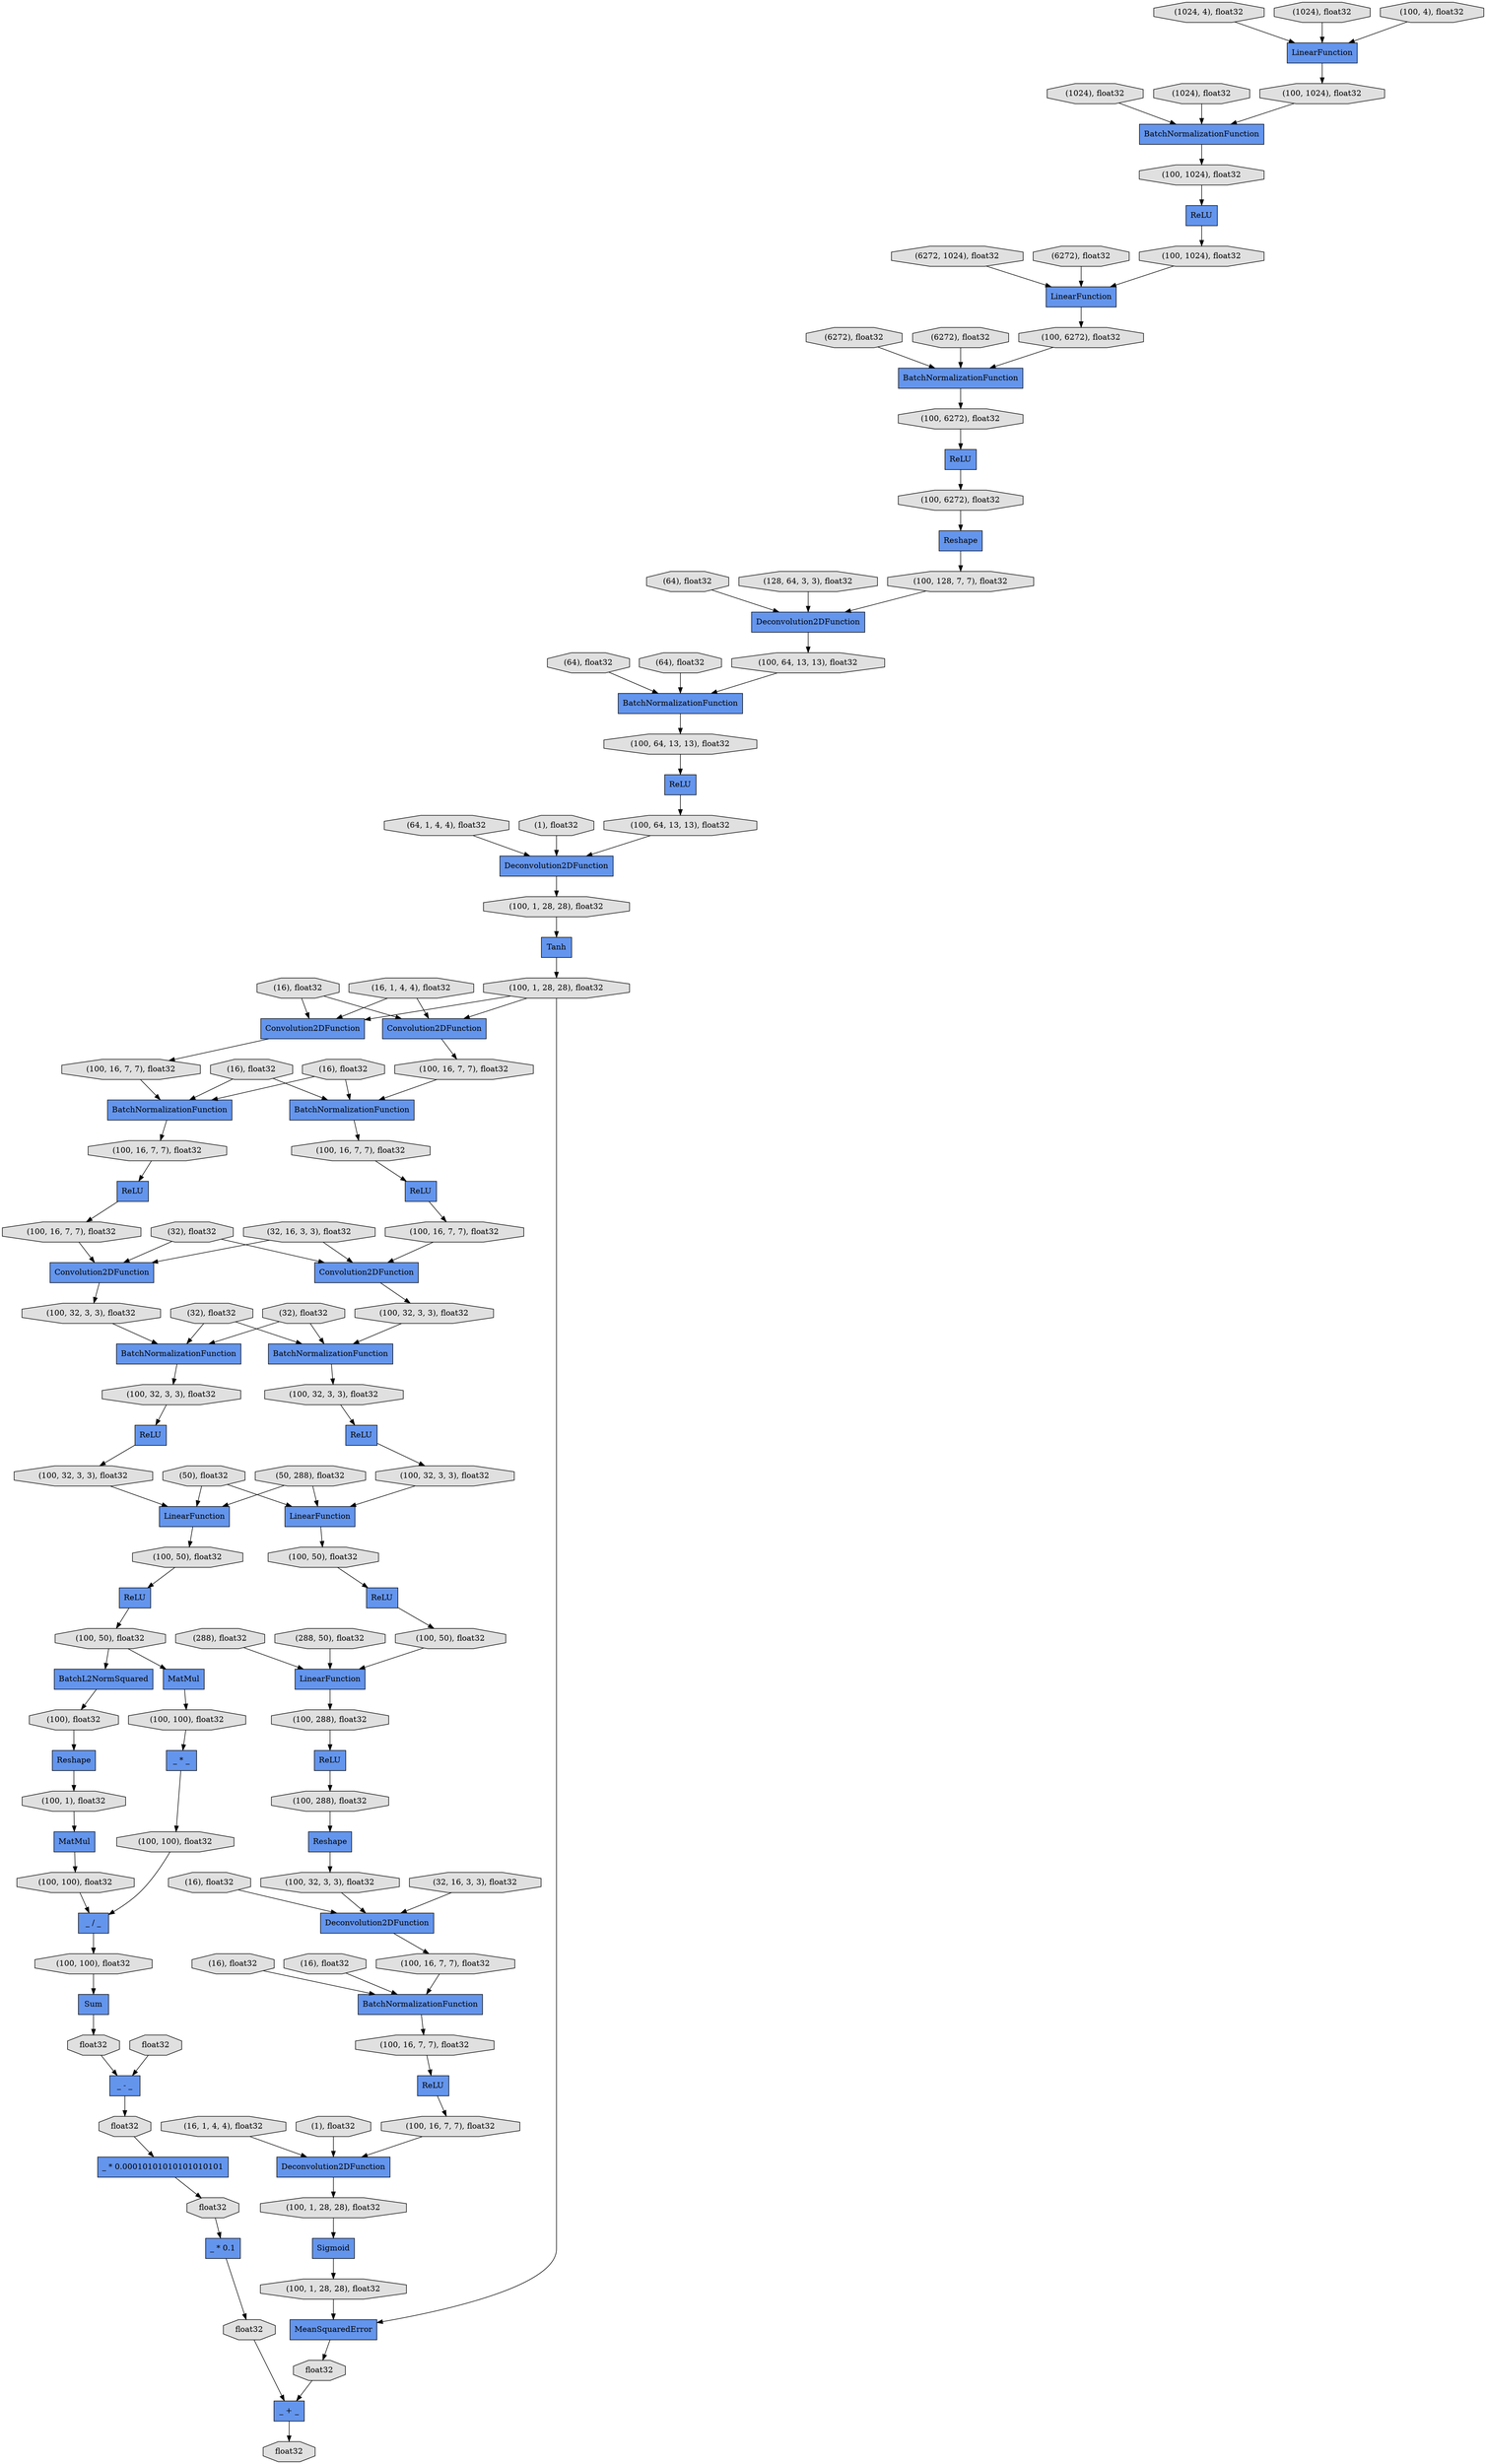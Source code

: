 digraph graphname{rankdir=TB;4355531216 [label="BatchNormalizationFunction",shape="record",fillcolor="#6495ED",style="filled"];4364124680 [label="(1024, 4), float32",shape="octagon",fillcolor="#E0E0E0",style="filled"];4355531440 [label="(100, 16, 7, 7), float32",shape="octagon",fillcolor="#E0E0E0",style="filled"];4364124960 [label="(1024), float32",shape="octagon",fillcolor="#E0E0E0",style="filled"];4364125016 [label="(1024), float32",shape="octagon",fillcolor="#E0E0E0",style="filled"];4355531720 [label="(100, 16, 7, 7), float32",shape="octagon",fillcolor="#E0E0E0",style="filled"];4364125128 [label="(1024), float32",shape="octagon",fillcolor="#E0E0E0",style="filled"];4355531832 [label="Convolution2DFunction",shape="record",fillcolor="#6495ED",style="filled"];4364125240 [label="(6272, 1024), float32",shape="octagon",fillcolor="#E0E0E0",style="filled"];4355531888 [label="Convolution2DFunction",shape="record",fillcolor="#6495ED",style="filled"];4364125352 [label="(6272), float32",shape="octagon",fillcolor="#E0E0E0",style="filled"];4364125408 [label="(6272), float32",shape="octagon",fillcolor="#E0E0E0",style="filled"];4364125520 [label="(6272), float32",shape="octagon",fillcolor="#E0E0E0",style="filled"];4355532168 [label="BatchNormalizationFunction",shape="record",fillcolor="#6495ED",style="filled"];4355532224 [label="ReLU",shape="record",fillcolor="#6495ED",style="filled"];4364125632 [label="(64), float32",shape="octagon",fillcolor="#E0E0E0",style="filled"];4355532280 [label="(100, 32, 3, 3), float32",shape="octagon",fillcolor="#E0E0E0",style="filled"];4355532336 [label="(100, 16, 7, 7), float32",shape="octagon",fillcolor="#E0E0E0",style="filled"];4364125744 [label="(64), float32",shape="octagon",fillcolor="#E0E0E0",style="filled"];4355532392 [label="(100, 32, 3, 3), float32",shape="octagon",fillcolor="#E0E0E0",style="filled"];4364125800 [label="(64, 1, 4, 4), float32",shape="octagon",fillcolor="#E0E0E0",style="filled"];4364125856 [label="(64), float32",shape="octagon",fillcolor="#E0E0E0",style="filled"];4355532560 [label="(100, 32, 3, 3), float32",shape="octagon",fillcolor="#E0E0E0",style="filled"];4364125968 [label="(1), float32",shape="octagon",fillcolor="#E0E0E0",style="filled"];4355532616 [label="ReLU",shape="record",fillcolor="#6495ED",style="filled"];4355532728 [label="(100, 50), float32",shape="octagon",fillcolor="#E0E0E0",style="filled"];4355532784 [label="(100, 50), float32",shape="octagon",fillcolor="#E0E0E0",style="filled"];4364126192 [label="(16, 1, 4, 4), float32",shape="octagon",fillcolor="#E0E0E0",style="filled"];4355532840 [label="LinearFunction",shape="record",fillcolor="#6495ED",style="filled"];4364126304 [label="(16), float32",shape="octagon",fillcolor="#E0E0E0",style="filled"];4364126360 [label="(16), float32",shape="octagon",fillcolor="#E0E0E0",style="filled"];4355533008 [label="ReLU",shape="record",fillcolor="#6495ED",style="filled"];4355533064 [label="(100, 288), float32",shape="octagon",fillcolor="#E0E0E0",style="filled"];4364126472 [label="(16), float32",shape="octagon",fillcolor="#E0E0E0",style="filled"];4355533120 [label="ReLU",shape="record",fillcolor="#6495ED",style="filled"];4364126584 [label="(32, 16, 3, 3), float32",shape="octagon",fillcolor="#E0E0E0",style="filled"];4322470264 [label="(128, 64, 3, 3), float32",shape="octagon",fillcolor="#E0E0E0",style="filled"];4355533232 [label="LinearFunction",shape="record",fillcolor="#6495ED",style="filled"];4355533288 [label="(100, 1, 28, 28), float32",shape="octagon",fillcolor="#E0E0E0",style="filled"];4364126696 [label="(32), float32",shape="octagon",fillcolor="#E0E0E0",style="filled"];4355533344 [label="(100, 32, 3, 3), float32",shape="octagon",fillcolor="#E0E0E0",style="filled"];4364126752 [label="(32), float32",shape="octagon",fillcolor="#E0E0E0",style="filled"];4355533400 [label="Reshape",shape="record",fillcolor="#6495ED",style="filled"];4355533456 [label="(100, 288), float32",shape="octagon",fillcolor="#E0E0E0",style="filled"];4364126864 [label="(32), float32",shape="octagon",fillcolor="#E0E0E0",style="filled"];4355533512 [label="Deconvolution2DFunction",shape="record",fillcolor="#6495ED",style="filled"];4364126976 [label="(50, 288), float32",shape="octagon",fillcolor="#E0E0E0",style="filled"];4355533624 [label="(100, 16, 7, 7), float32",shape="octagon",fillcolor="#E0E0E0",style="filled"];4355533680 [label="(100, 16, 7, 7), float32",shape="octagon",fillcolor="#E0E0E0",style="filled"];4364127088 [label="(50), float32",shape="octagon",fillcolor="#E0E0E0",style="filled"];4355533736 [label="(100, 16, 7, 7), float32",shape="octagon",fillcolor="#E0E0E0",style="filled"];4355533792 [label="(100, 1, 28, 28), float32",shape="octagon",fillcolor="#E0E0E0",style="filled"];4364127200 [label="(288, 50), float32",shape="octagon",fillcolor="#E0E0E0",style="filled"];4364127312 [label="(288), float32",shape="octagon",fillcolor="#E0E0E0",style="filled"];4355533904 [label="Convolution2DFunction",shape="record",fillcolor="#6495ED",style="filled"];4355533960 [label="ReLU",shape="record",fillcolor="#6495ED",style="filled"];4364127368 [label="(32, 16, 3, 3), float32",shape="octagon",fillcolor="#E0E0E0",style="filled"];4355534016 [label="BatchNormalizationFunction",shape="record",fillcolor="#6495ED",style="filled"];4364127424 [label="(16), float32",shape="octagon",fillcolor="#E0E0E0",style="filled"];4355534072 [label="Sigmoid",shape="record",fillcolor="#6495ED",style="filled"];4364127536 [label="(16), float32",shape="octagon",fillcolor="#E0E0E0",style="filled"];4355534128 [label="ReLU",shape="record",fillcolor="#6495ED",style="filled"];4355534184 [label="Deconvolution2DFunction",shape="record",fillcolor="#6495ED",style="filled"];4364127592 [label="(16, 1, 4, 4), float32",shape="octagon",fillcolor="#E0E0E0",style="filled"];4364127648 [label="(16), float32",shape="octagon",fillcolor="#E0E0E0",style="filled"];4364127760 [label="(1), float32",shape="octagon",fillcolor="#E0E0E0",style="filled"];4355534408 [label="float32",shape="octagon",fillcolor="#E0E0E0",style="filled"];4355534520 [label="MeanSquaredError",shape="record",fillcolor="#6495ED",style="filled"];4355534576 [label="(100, 16, 7, 7), float32",shape="octagon",fillcolor="#E0E0E0",style="filled"];4355534632 [label="BatchNormalizationFunction",shape="record",fillcolor="#6495ED",style="filled"];4355534800 [label="(100, 16, 7, 7), float32",shape="octagon",fillcolor="#E0E0E0",style="filled"];4355551360 [label="(100, 16, 7, 7), float32",shape="octagon",fillcolor="#E0E0E0",style="filled"];4355461248 [label="LinearFunction",shape="record",fillcolor="#6495ED",style="filled"];4355551416 [label="Convolution2DFunction",shape="record",fillcolor="#6495ED",style="filled"];4355461360 [label="(100, 4), float32",shape="octagon",fillcolor="#E0E0E0",style="filled"];4355461416 [label="(100, 1024), float32",shape="octagon",fillcolor="#E0E0E0",style="filled"];4355551584 [label="(100, 32, 3, 3), float32",shape="octagon",fillcolor="#E0E0E0",style="filled"];4355461472 [label="BatchNormalizationFunction",shape="record",fillcolor="#6495ED",style="filled"];4355551640 [label="BatchNormalizationFunction",shape="record",fillcolor="#6495ED",style="filled"];4355461528 [label="(100, 1024), float32",shape="octagon",fillcolor="#E0E0E0",style="filled"];4355551696 [label="(100, 32, 3, 3), float32",shape="octagon",fillcolor="#E0E0E0",style="filled"];4355461584 [label="(100, 6272), float32",shape="octagon",fillcolor="#E0E0E0",style="filled"];4355551752 [label="(100, 50), float32",shape="octagon",fillcolor="#E0E0E0",style="filled"];4355461640 [label="(100, 1024), float32",shape="octagon",fillcolor="#E0E0E0",style="filled"];4355461696 [label="ReLU",shape="record",fillcolor="#6495ED",style="filled"];4355551864 [label="ReLU",shape="record",fillcolor="#6495ED",style="filled"];4355461752 [label="(100, 6272), float32",shape="octagon",fillcolor="#E0E0E0",style="filled"];4355461808 [label="(100, 1, 28, 28), float32",shape="octagon",fillcolor="#E0E0E0",style="filled"];4355551920 [label="LinearFunction",shape="record",fillcolor="#6495ED",style="filled"];4355461864 [label="LinearFunction",shape="record",fillcolor="#6495ED",style="filled"];4355552032 [label="(100, 32, 3, 3), float32",shape="octagon",fillcolor="#E0E0E0",style="filled"];4355461920 [label="BatchNormalizationFunction",shape="record",fillcolor="#6495ED",style="filled"];4355552088 [label="ReLU",shape="record",fillcolor="#6495ED",style="filled"];4355462032 [label="(100, 6272), float32",shape="octagon",fillcolor="#E0E0E0",style="filled"];4355552200 [label="(100, 50), float32",shape="octagon",fillcolor="#E0E0E0",style="filled"];4355462088 [label="Reshape",shape="record",fillcolor="#6495ED",style="filled"];4355552256 [label="(100, 1), float32",shape="octagon",fillcolor="#E0E0E0",style="filled"];4355462144 [label="ReLU",shape="record",fillcolor="#6495ED",style="filled"];4355462200 [label="(100, 128, 7, 7), float32",shape="octagon",fillcolor="#E0E0E0",style="filled"];4355552368 [label="(100), float32",shape="octagon",fillcolor="#E0E0E0",style="filled"];4355462256 [label="Deconvolution2DFunction",shape="record",fillcolor="#6495ED",style="filled"];4355552424 [label="Reshape",shape="record",fillcolor="#6495ED",style="filled"];4355462312 [label="BatchNormalizationFunction",shape="record",fillcolor="#6495ED",style="filled"];4355552480 [label="(100, 100), float32",shape="octagon",fillcolor="#E0E0E0",style="filled"];4355462368 [label="(100, 1, 28, 28), float32",shape="octagon",fillcolor="#E0E0E0",style="filled"];4355552536 [label="BatchL2NormSquared",shape="record",fillcolor="#6495ED",style="filled"];4355552592 [label="(100, 100), float32",shape="octagon",fillcolor="#E0E0E0",style="filled"];4355462480 [label="ReLU",shape="record",fillcolor="#6495ED",style="filled"];4355552648 [label="MatMul",shape="record",fillcolor="#6495ED",style="filled"];4355462536 [label="(100, 64, 13, 13), float32",shape="octagon",fillcolor="#E0E0E0",style="filled"];4355552760 [label="(100, 100), float32",shape="octagon",fillcolor="#E0E0E0",style="filled"];4355462648 [label="Tanh",shape="record",fillcolor="#6495ED",style="filled"];4355552816 [label="MatMul",shape="record",fillcolor="#6495ED",style="filled"];4355462704 [label="(100, 64, 13, 13), float32",shape="octagon",fillcolor="#E0E0E0",style="filled"];4355462760 [label="(100, 64, 13, 13), float32",shape="octagon",fillcolor="#E0E0E0",style="filled"];4355553040 [label="(100, 100), float32",shape="octagon",fillcolor="#E0E0E0",style="filled"];4355553208 [label="_ * _",shape="record",fillcolor="#6495ED",style="filled"];4355553264 [label="float32",shape="octagon",fillcolor="#E0E0E0",style="filled"];4355463152 [label="Deconvolution2DFunction",shape="record",fillcolor="#6495ED",style="filled"];4355553320 [label="_ / _",shape="record",fillcolor="#6495ED",style="filled"];4355553376 [label="float32",shape="octagon",fillcolor="#E0E0E0",style="filled"];4355553432 [label="Sum",shape="record",fillcolor="#6495ED",style="filled"];4355553712 [label="_ * 0.00010101010101010101",shape="record",fillcolor="#6495ED",style="filled"];4355553768 [label="_ - _",shape="record",fillcolor="#6495ED",style="filled"];4355553824 [label="float32",shape="octagon",fillcolor="#E0E0E0",style="filled"];4355553880 [label="float32",shape="octagon",fillcolor="#E0E0E0",style="filled"];4355553936 [label="float32",shape="octagon",fillcolor="#E0E0E0",style="filled"];4355553992 [label="_ * 0.1",shape="record",fillcolor="#6495ED",style="filled"];4355554104 [label="float32",shape="octagon",fillcolor="#E0E0E0",style="filled"];4355554216 [label="_ + _",shape="record",fillcolor="#6495ED",style="filled"];4364125016 -> 4355461472;4355553768 -> 4355553936;4364125968 -> 4355463152;4355533288 -> 4355534520;4355532560 -> 4355532840;4355532616 -> 4355532560;4364126304 -> 4355533904;4355534800 -> 4355534128;4355531720 -> 4355531216;4364126584 -> 4355551416;4355552256 -> 4355552648;4364126472 -> 4355531216;4364125800 -> 4355463152;4355461864 -> 4355461752;4355534632 -> 4355534800;4355553432 -> 4355553264;4364126864 -> 4355551640;4364127368 -> 4355533512;4355462760 -> 4355462312;4355552592 -> 4355553320;4355461808 -> 4355531832;4364127088 -> 4355532840;4355533008 -> 4355532728;4355551584 -> 4355551864;4364126472 -> 4355534632;4355461472 -> 4355461528;4364127592 -> 4355534184;4355532840 -> 4355532784;4355531440 -> 4355532224;4355461248 -> 4355461416;4355533456 -> 4355533400;4355533512 -> 4355533680;4355553712 -> 4355553824;4364126976 -> 4355551920;4364127760 -> 4355534184;4364125856 -> 4355462312;4355462480 -> 4355462704;4355551752 -> 4355552536;4364126360 -> 4355531216;4355462032 -> 4355462088;4355553208 -> 4355552592;4364126976 -> 4355532840;4364125128 -> 4355461472;4355531216 -> 4355531440;4355533232 -> 4355533064;4355552200 -> 4355552088;4355552368 -> 4355552424;4364127312 -> 4355533232;4355552424 -> 4355552256;4364126752 -> 4355532168;4355532336 -> 4355531888;4355554216 -> 4355554104;4364126696 -> 4355531888;4364127200 -> 4355533232;4364125744 -> 4355462312;4355533736 -> 4355534184;4355553376 -> 4355553768;4355552760 -> 4355553208;4355553880 -> 4355554216;4355533120 -> 4355533456;4355532280 -> 4355532616;4364126584 -> 4355531888;4355461696 -> 4355461640;4355533624 -> 4355533960;4364126696 -> 4355551416;4364127536 -> 4355534016;4355534576 -> 4355534632;4355533680 -> 4355534016;4364124680 -> 4355461248;4355553320 -> 4355553040;4355461416 -> 4355461472;4355461808 -> 4355533904;4355463152 -> 4355462368;4355553992 -> 4355553880;4355461920 -> 4355461584;4364126752 -> 4355551640;4355462200 -> 4355462256;4364126864 -> 4355532168;4355552480 -> 4355553320;4355532224 -> 4355532336;4355552648 -> 4355552480;4355533904 -> 4355534576;4355531832 -> 4355531720;4364125520 -> 4355461920;4355533960 -> 4355533736;4364127648 -> 4355534016;4364125240 -> 4355461864;4355534128 -> 4355551360;4355534520 -> 4355534408;4355461808 -> 4355534520;4355532728 -> 4355533232;4355552088 -> 4355551752;4355461640 -> 4355461864;4355534016 -> 4355533624;4364125352 -> 4355461864;4355553824 -> 4355553992;4355533344 -> 4355533512;4355551696 -> 4355551640;4364125632 -> 4355462256;4355462648 -> 4355461808;4355534072 -> 4355533288;4355551416 -> 4355551696;4355534408 -> 4355554216;4355462704 -> 4355463152;4355462536 -> 4355462480;4355553936 -> 4355553712;4355461528 -> 4355461696;4355552536 -> 4355552368;4355531888 -> 4355532392;4355462256 -> 4355462760;4355551920 -> 4355552200;4355551864 -> 4355552032;4355461752 -> 4355461920;4355461360 -> 4355461248;4355551752 -> 4355552816;4355532168 -> 4355532280;4355462368 -> 4355462648;4364127088 -> 4355551920;4355462088 -> 4355462200;4355532392 -> 4355532168;4364124960 -> 4355461248;4355533400 -> 4355533344;4355552032 -> 4355551920;4355551640 -> 4355551584;4355533792 -> 4355534072;4355553040 -> 4355553432;4355551360 -> 4355551416;4364126192 -> 4355533904;4364125408 -> 4355461920;4355461584 -> 4355462144;4355552816 -> 4355552760;4355462312 -> 4355462536;4322470264 -> 4355462256;4355534184 -> 4355533792;4355462144 -> 4355462032;4364127424 -> 4355533512;4364126304 -> 4355531832;4355532784 -> 4355533008;4355533064 -> 4355533120;4364126360 -> 4355534632;4364126192 -> 4355531832;4355553264 -> 4355553768;}